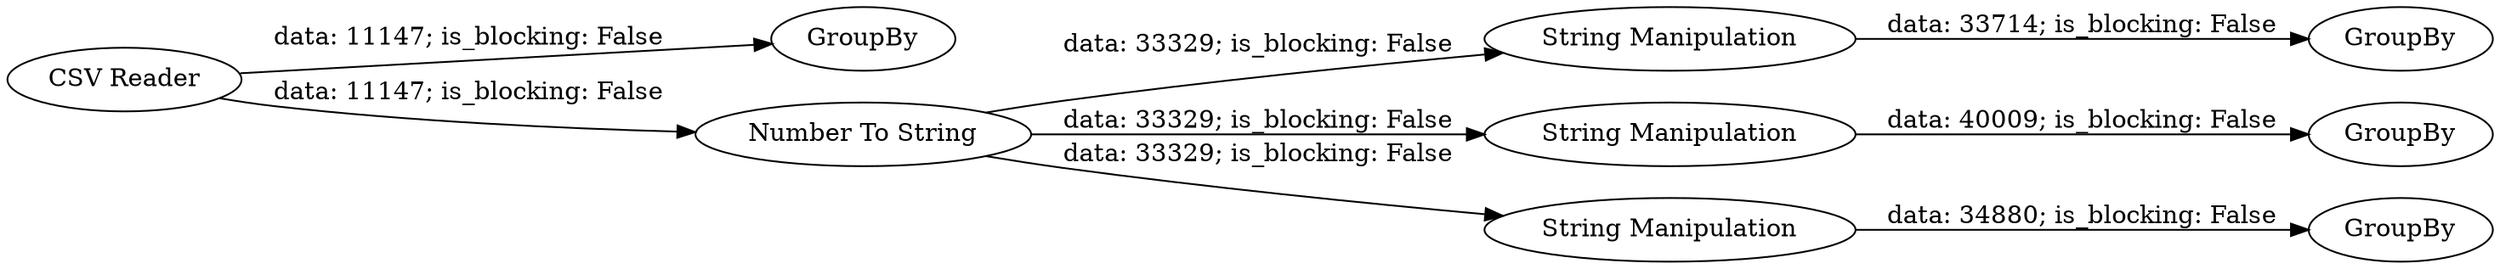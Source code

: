 digraph {
	"-5155954979224014340_3" [label="String Manipulation"]
	"-5155954979224014340_14" [label=GroupBy]
	"-5155954979224014340_9" [label=GroupBy]
	"-5155954979224014340_1" [label="CSV Reader"]
	"-5155954979224014340_4" [label="Number To String"]
	"-5155954979224014340_8" [label="String Manipulation"]
	"-5155954979224014340_7" [label=GroupBy]
	"-5155954979224014340_5" [label=GroupBy]
	"-5155954979224014340_6" [label="String Manipulation"]
	"-5155954979224014340_4" -> "-5155954979224014340_3" [label="data: 33329; is_blocking: False"]
	"-5155954979224014340_1" -> "-5155954979224014340_4" [label="data: 11147; is_blocking: False"]
	"-5155954979224014340_4" -> "-5155954979224014340_8" [label="data: 33329; is_blocking: False"]
	"-5155954979224014340_6" -> "-5155954979224014340_7" [label="data: 34880; is_blocking: False"]
	"-5155954979224014340_8" -> "-5155954979224014340_9" [label="data: 40009; is_blocking: False"]
	"-5155954979224014340_4" -> "-5155954979224014340_6" [label="data: 33329; is_blocking: False"]
	"-5155954979224014340_3" -> "-5155954979224014340_5" [label="data: 33714; is_blocking: False"]
	"-5155954979224014340_1" -> "-5155954979224014340_14" [label="data: 11147; is_blocking: False"]
	rankdir=LR
}
